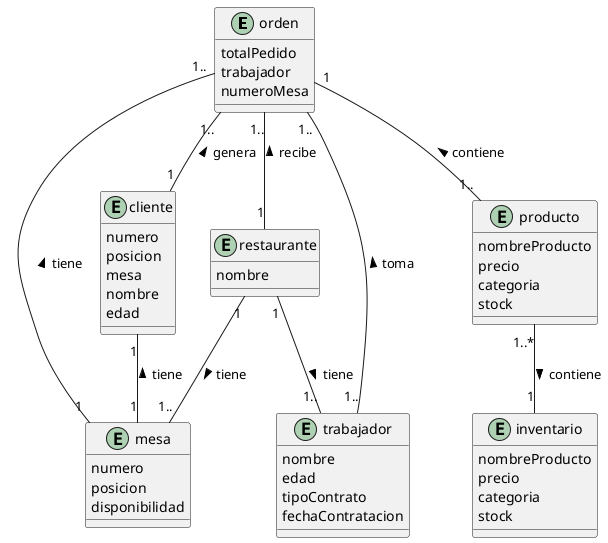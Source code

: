 @startuml



entity orden{
 totalPedido
 trabajador
 numeroMesa

}


 entity cliente {
  numero
  posicion
  mesa
  nombre
  edad

}

entity inventario {
 nombreProducto
 precio
 categoria
 stock
}

entity restaurante{
 nombre

}

entity producto {
 nombreProducto
 precio
 categoria
 stock

}

entity trabajador {
 nombre
 edad
 tipoContrato
 fechaContratacion
}


entity mesa{
 numero
 posicion
 disponibilidad
}

orden "1.." -- "1" restaurante: recibe <
orden "1.." -- "1.." trabajador: toma <
orden "1.." -- "1" cliente: genera <
orden "1.." -- "1" mesa: tiene <
orden "1" -- "1.." producto: contiene <
restaurante "1" -- "1.." trabajador: tiene >
restaurante "1" -- "1.." mesa: tiene >
cliente "1" -- "1" mesa: tiene <
producto "1..*" -- "1" inventario: contiene >

}
@enduml